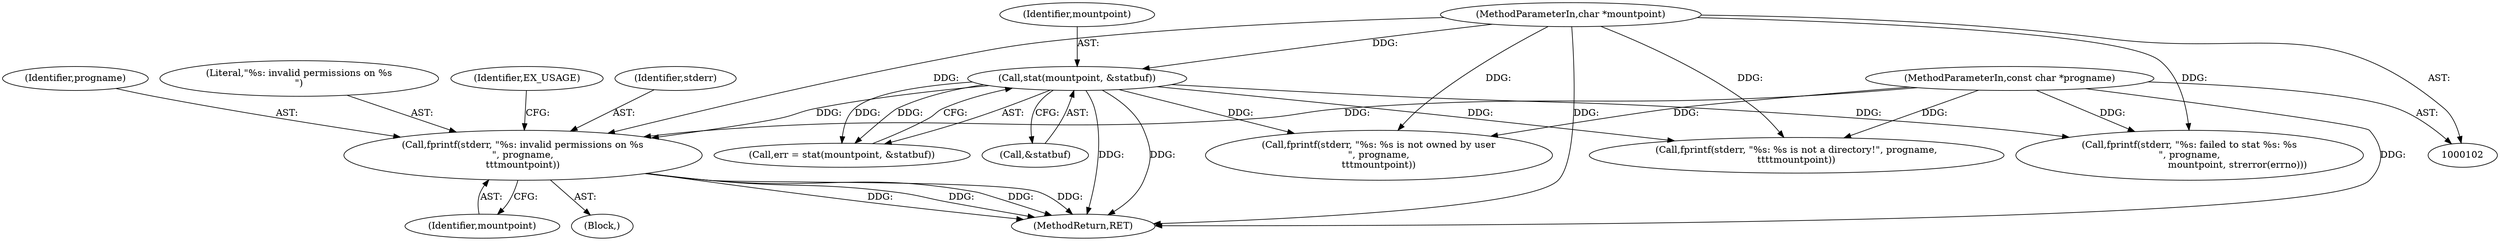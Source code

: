 digraph "0_samba_3ae5dac462c4ed0fb2cd94553583c56fce2f9d80@API" {
"1000170" [label="(Call,fprintf(stderr, \"%s: invalid permissions on %s\n\", progname,\n\t\t\tmountpoint))"];
"1000103" [label="(MethodParameterIn,const char *progname)"];
"1000110" [label="(Call,stat(mountpoint, &statbuf))"];
"1000104" [label="(MethodParameterIn,char *mountpoint)"];
"1000173" [label="(Identifier,progname)"];
"1000104" [label="(MethodParameterIn,char *mountpoint)"];
"1000172" [label="(Literal,\"%s: invalid permissions on %s\n\")"];
"1000117" [label="(Call,fprintf(stderr, \"%s: failed to stat %s: %s\n\", progname,\n                                mountpoint, strerror(errno)))"];
"1000174" [label="(Identifier,mountpoint)"];
"1000170" [label="(Call,fprintf(stderr, \"%s: invalid permissions on %s\n\", progname,\n\t\t\tmountpoint))"];
"1000176" [label="(Identifier,EX_USAGE)"];
"1000110" [label="(Call,stat(mountpoint, &statbuf))"];
"1000154" [label="(Call,fprintf(stderr, \"%s: %s is not owned by user\n\", progname,\n\t\t\tmountpoint))"];
"1000112" [label="(Call,&statbuf)"];
"1000111" [label="(Identifier,mountpoint)"];
"1000179" [label="(MethodReturn,RET)"];
"1000108" [label="(Call,err = stat(mountpoint, &statbuf))"];
"1000103" [label="(MethodParameterIn,const char *progname)"];
"1000133" [label="(Call,fprintf(stderr, \"%s: %s is not a directory!\", progname,\n\t\t\t\tmountpoint))"];
"1000171" [label="(Identifier,stderr)"];
"1000169" [label="(Block,)"];
"1000170" -> "1000169"  [label="AST: "];
"1000170" -> "1000174"  [label="CFG: "];
"1000171" -> "1000170"  [label="AST: "];
"1000172" -> "1000170"  [label="AST: "];
"1000173" -> "1000170"  [label="AST: "];
"1000174" -> "1000170"  [label="AST: "];
"1000176" -> "1000170"  [label="CFG: "];
"1000170" -> "1000179"  [label="DDG: "];
"1000170" -> "1000179"  [label="DDG: "];
"1000170" -> "1000179"  [label="DDG: "];
"1000170" -> "1000179"  [label="DDG: "];
"1000103" -> "1000170"  [label="DDG: "];
"1000110" -> "1000170"  [label="DDG: "];
"1000104" -> "1000170"  [label="DDG: "];
"1000103" -> "1000102"  [label="AST: "];
"1000103" -> "1000179"  [label="DDG: "];
"1000103" -> "1000117"  [label="DDG: "];
"1000103" -> "1000133"  [label="DDG: "];
"1000103" -> "1000154"  [label="DDG: "];
"1000110" -> "1000108"  [label="AST: "];
"1000110" -> "1000112"  [label="CFG: "];
"1000111" -> "1000110"  [label="AST: "];
"1000112" -> "1000110"  [label="AST: "];
"1000108" -> "1000110"  [label="CFG: "];
"1000110" -> "1000179"  [label="DDG: "];
"1000110" -> "1000179"  [label="DDG: "];
"1000110" -> "1000108"  [label="DDG: "];
"1000110" -> "1000108"  [label="DDG: "];
"1000104" -> "1000110"  [label="DDG: "];
"1000110" -> "1000117"  [label="DDG: "];
"1000110" -> "1000133"  [label="DDG: "];
"1000110" -> "1000154"  [label="DDG: "];
"1000104" -> "1000102"  [label="AST: "];
"1000104" -> "1000179"  [label="DDG: "];
"1000104" -> "1000117"  [label="DDG: "];
"1000104" -> "1000133"  [label="DDG: "];
"1000104" -> "1000154"  [label="DDG: "];
}
